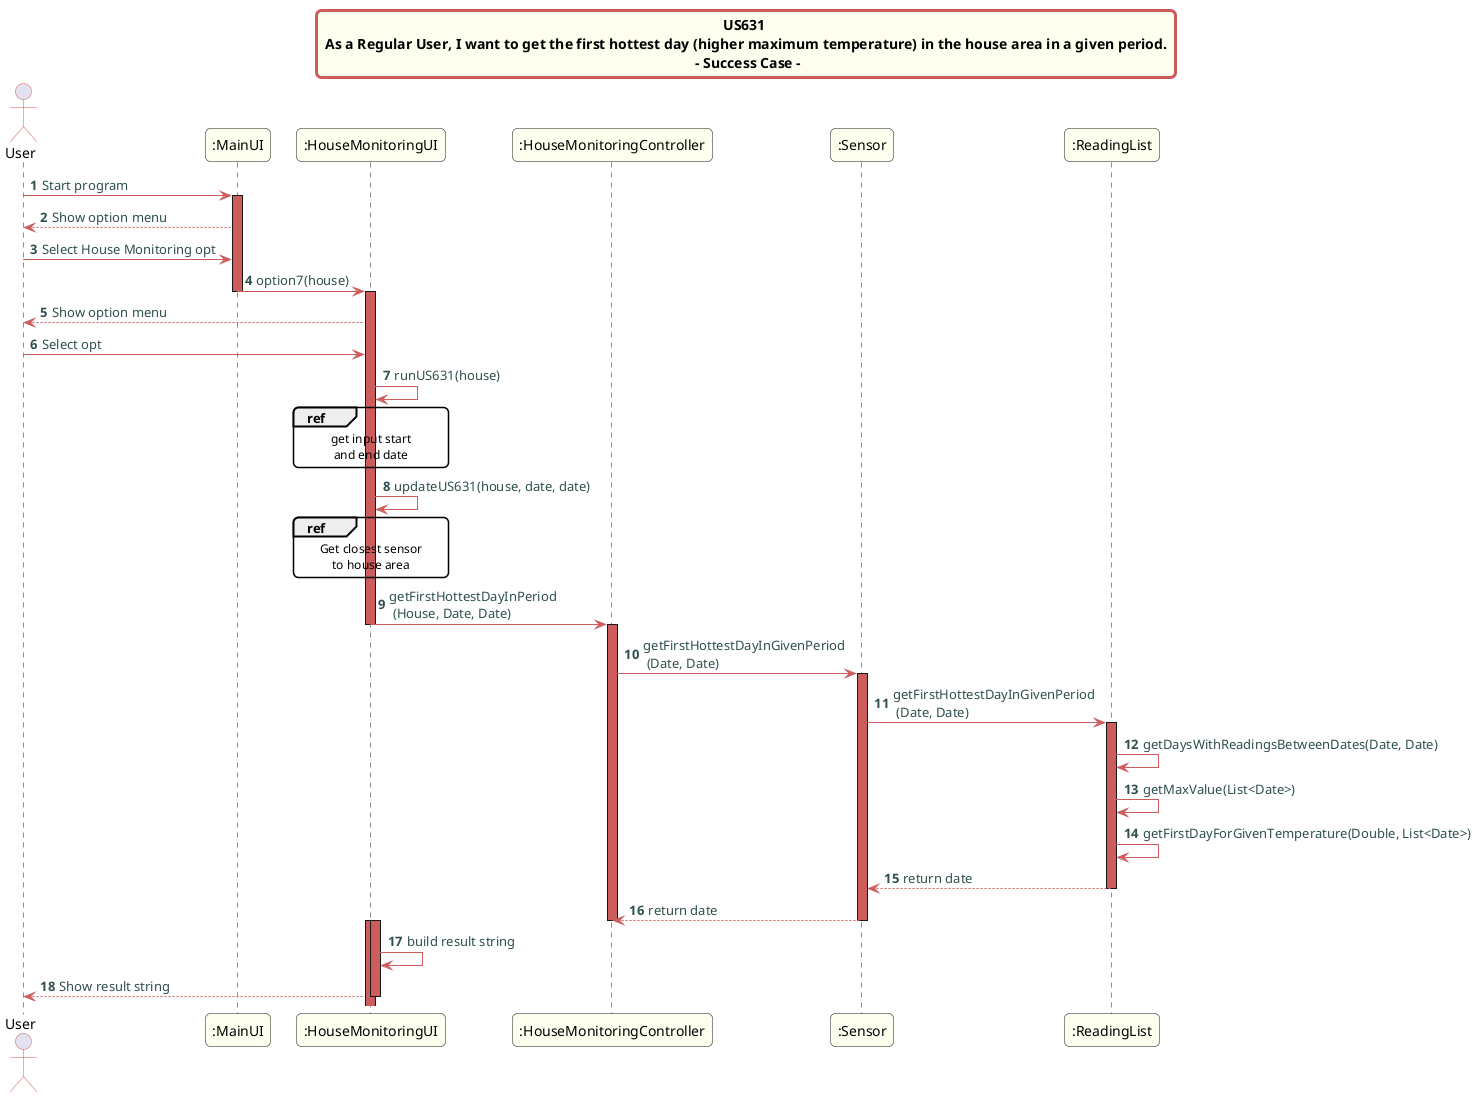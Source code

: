 @startuml
skinparam titleBorderRoundCorner 10
skinparam titleBorderThickness 3
skinparam titleBorderColor indianred
skinparam titleBackgroundColor ivory
skinparam FontName quicksand

skinparam actor {
  BorderColor indianred
  }

skinparam sequence {
  LifeLineBackgroundColor indianred
  ParticipantBackgroundColor ivory
}

skinparam roundcorner 10

skinparam component {
  arrowThickness 1
  ArrowFontName Verdana
  ArrowColor indianred
  ArrowFontColor darkslategrey
}

title US631 \n As a Regular User, I want to get the first hottest day (higher maximum temperature) in the house area in a given period. \n - Success Case -

autonumber

actor User

User -> ":MainUI": Start program
activate ":MainUI"

":MainUI" --> User: Show option menu
User -> ":MainUI": Select House Monitoring opt
":MainUI" -> ":HouseMonitoringUI": option7(house)
deactivate ":MainUI"
activate ":HouseMonitoringUI"
":HouseMonitoringUI" --> User: Show option menu
User -> ":HouseMonitoringUI": Select opt
":HouseMonitoringUI" -> ":HouseMonitoringUI": runUS631(house)

ref over ":HouseMonitoringUI"
get input start
and end date
end ref

":HouseMonitoringUI" -> ":HouseMonitoringUI": updateUS631(house, date, date)
ref over ":HouseMonitoringUI"
Get closest sensor
to house area
end ref

":HouseMonitoringUI" -> ":HouseMonitoringController": getFirstHottestDayInPeriod\n (House, Date, Date)
deactivate ":HouseMonitoringUI"
activate ":HouseMonitoringController"
":HouseMonitoringController" -> ":Sensor": getFirstHottestDayInGivenPeriod\n (Date, Date)

activate ":Sensor"

":Sensor" -> ":ReadingList": getFirstHottestDayInGivenPeriod\n (Date, Date)
activate ":ReadingList"

":ReadingList"->":ReadingList": getDaysWithReadingsBetweenDates(Date, Date)
":ReadingList"->":ReadingList": getMaxValue(List<Date>)
":ReadingList"->":ReadingList": getFirstDayForGivenTemperature(Double, List<Date>)
":ReadingList" --> ":Sensor": return date
deactivate ":ReadingList"
":Sensor" --> ":HouseMonitoringController": return date
deactivate ":Sensor"
deactivate ":HouseMonitoringController"
activate ":HouseMonitoringUI"

deactivate ":HouseMonitoringController"
activate ":HouseMonitoringUI"

":HouseMonitoringUI" -> ":HouseMonitoringUI": build result string

":HouseMonitoringUI" --> User: Show result string
deactivate ":HouseMonitoringUI"

deactivate ":MainUI"

@enduml